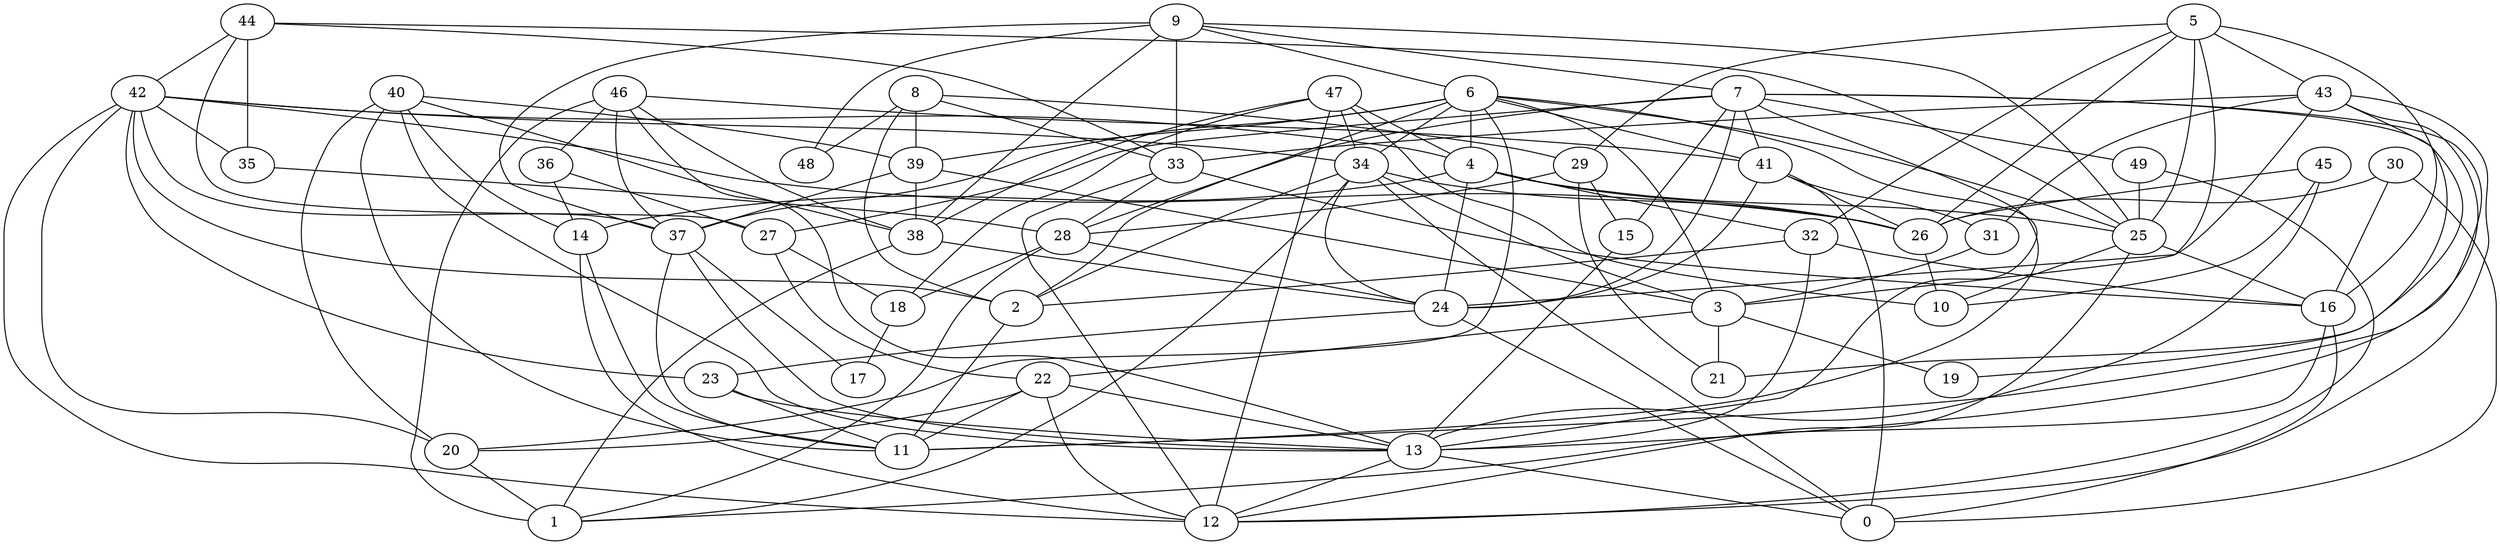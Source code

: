 digraph GG_graph {

subgraph G_graph {
edge [color = black]
"18" -> "17" [dir = none]
"27" -> "22" [dir = none]
"5" -> "29" [dir = none]
"5" -> "26" [dir = none]
"14" -> "11" [dir = none]
"34" -> "0" [dir = none]
"22" -> "13" [dir = none]
"9" -> "7" [dir = none]
"9" -> "48" [dir = none]
"9" -> "37" [dir = none]
"49" -> "12" [dir = none]
"42" -> "20" [dir = none]
"42" -> "26" [dir = none]
"42" -> "2" [dir = none]
"42" -> "37" [dir = none]
"40" -> "39" [dir = none]
"40" -> "38" [dir = none]
"40" -> "13" [dir = none]
"13" -> "12" [dir = none]
"15" -> "13" [dir = none]
"32" -> "13" [dir = none]
"32" -> "2" [dir = none]
"26" -> "10" [dir = none]
"37" -> "17" [dir = none]
"37" -> "11" [dir = none]
"25" -> "10" [dir = none]
"46" -> "36" [dir = none]
"46" -> "1" [dir = none]
"46" -> "41" [dir = none]
"46" -> "37" [dir = none]
"41" -> "24" [dir = none]
"41" -> "0" [dir = none]
"28" -> "1" [dir = none]
"8" -> "2" [dir = none]
"23" -> "13" [dir = none]
"44" -> "35" [dir = none]
"44" -> "33" [dir = none]
"44" -> "42" [dir = none]
"45" -> "10" [dir = none]
"30" -> "26" [dir = none]
"6" -> "41" [dir = none]
"3" -> "19" [dir = none]
"3" -> "22" [dir = none]
"16" -> "1" [dir = none]
"47" -> "4" [dir = none]
"47" -> "38" [dir = none]
"43" -> "21" [dir = none]
"43" -> "31" [dir = none]
"43" -> "12" [dir = none]
"29" -> "15" [dir = none]
"7" -> "11" [dir = none]
"29" -> "21" [dir = none]
"43" -> "11" [dir = none]
"5" -> "25" [dir = none]
"38" -> "1" [dir = none]
"25" -> "16" [dir = none]
"7" -> "19" [dir = none]
"45" -> "26" [dir = none]
"34" -> "26" [dir = none]
"47" -> "18" [dir = none]
"42" -> "23" [dir = none]
"8" -> "48" [dir = none]
"36" -> "27" [dir = none]
"41" -> "26" [dir = none]
"6" -> "39" [dir = none]
"49" -> "25" [dir = none]
"30" -> "0" [dir = none]
"47" -> "12" [dir = none]
"44" -> "25" [dir = none]
"45" -> "13" [dir = none]
"5" -> "16" [dir = none]
"25" -> "12" [dir = none]
"9" -> "6" [dir = none]
"35" -> "28" [dir = none]
"5" -> "32" [dir = none]
"34" -> "1" [dir = none]
"20" -> "1" [dir = none]
"33" -> "12" [dir = none]
"24" -> "23" [dir = none]
"6" -> "2" [dir = none]
"40" -> "11" [dir = none]
"43" -> "33" [dir = none]
"32" -> "16" [dir = none]
"4" -> "25" [dir = none]
"4" -> "26" [dir = none]
"7" -> "15" [dir = none]
"28" -> "24" [dir = none]
"8" -> "33" [dir = none]
"44" -> "27" [dir = none]
"42" -> "12" [dir = none]
"31" -> "3" [dir = none]
"4" -> "32" [dir = none]
"9" -> "38" [dir = none]
"7" -> "13" [dir = none]
"22" -> "20" [dir = none]
"8" -> "39" [dir = none]
"8" -> "29" [dir = none]
"46" -> "38" [dir = none]
"27" -> "18" [dir = none]
"42" -> "34" [dir = none]
"39" -> "38" [dir = none]
"6" -> "4" [dir = none]
"37" -> "13" [dir = none]
"38" -> "24" [dir = none]
"34" -> "3" [dir = none]
"40" -> "20" [dir = none]
"6" -> "34" [dir = none]
"30" -> "16" [dir = none]
"4" -> "24" [dir = none]
"33" -> "16" [dir = none]
"7" -> "41" [dir = none]
"24" -> "0" [dir = none]
"28" -> "18" [dir = none]
"6" -> "25" [dir = none]
"41" -> "31" [dir = none]
"6" -> "13" [dir = none]
"13" -> "0" [dir = none]
"3" -> "21" [dir = none]
"40" -> "14" [dir = none]
"43" -> "24" [dir = none]
"33" -> "28" [dir = none]
"29" -> "28" [dir = none]
"22" -> "11" [dir = none]
"7" -> "24" [dir = none]
"9" -> "25" [dir = none]
"6" -> "37" [dir = none]
"22" -> "12" [dir = none]
"42" -> "35" [dir = none]
"7" -> "27" [dir = none]
"16" -> "0" [dir = none]
"6" -> "20" [dir = none]
"14" -> "12" [dir = none]
"34" -> "24" [dir = none]
"39" -> "37" [dir = none]
"46" -> "13" [dir = none]
"5" -> "43" [dir = none]
"42" -> "4" [dir = none]
"5" -> "3" [dir = none]
"9" -> "33" [dir = none]
"7" -> "28" [dir = none]
"39" -> "3" [dir = none]
"47" -> "34" [dir = none]
"2" -> "11" [dir = none]
"36" -> "14" [dir = none]
"23" -> "11" [dir = none]
"34" -> "2" [dir = none]
"47" -> "10" [dir = none]
"6" -> "3" [dir = none]
"7" -> "49" [dir = none]
"4" -> "14" [dir = none]
}

}
